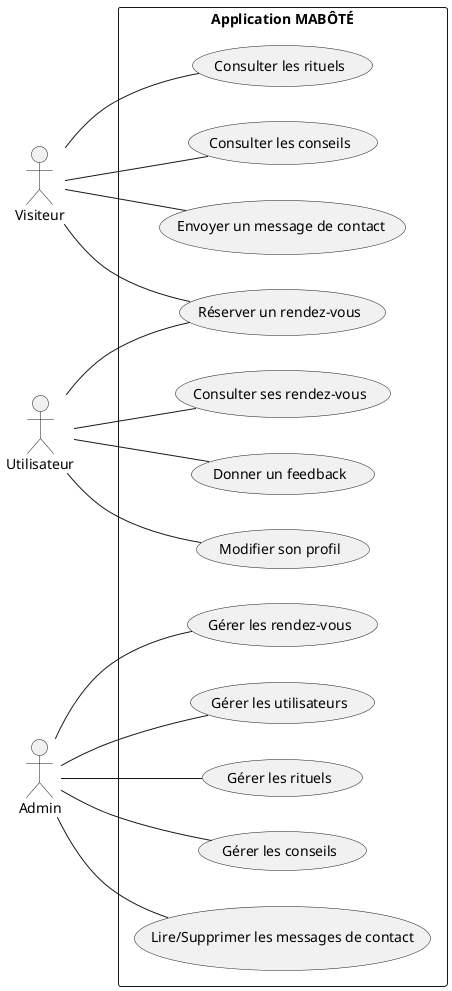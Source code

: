 @startuml
left to right direction
actor "Visiteur" as Visiteur
actor "Utilisateur" as Utilisateur
actor "Admin" as Admin

rectangle "Application MABÔTÉ" {
   Visiteur -- (Consulter les rituels)
   Visiteur -- (Consulter les conseils)
   Visiteur -- (Envoyer un message de contact)
   Visiteur -- (Réserver un rendez-vous)

   Utilisateur -- (Réserver un rendez-vous)
   Utilisateur -- (Consulter ses rendez-vous)
   Utilisateur -- (Donner un feedback)
   Utilisateur -- (Modifier son profil)

   Admin -- (Gérer les rendez-vous)
   Admin -- (Gérer les utilisateurs)
   Admin -- (Gérer les rituels)
   Admin -- (Gérer les conseils)
   Admin -- (Lire/Supprimer les messages de contact)
}
@enduml
